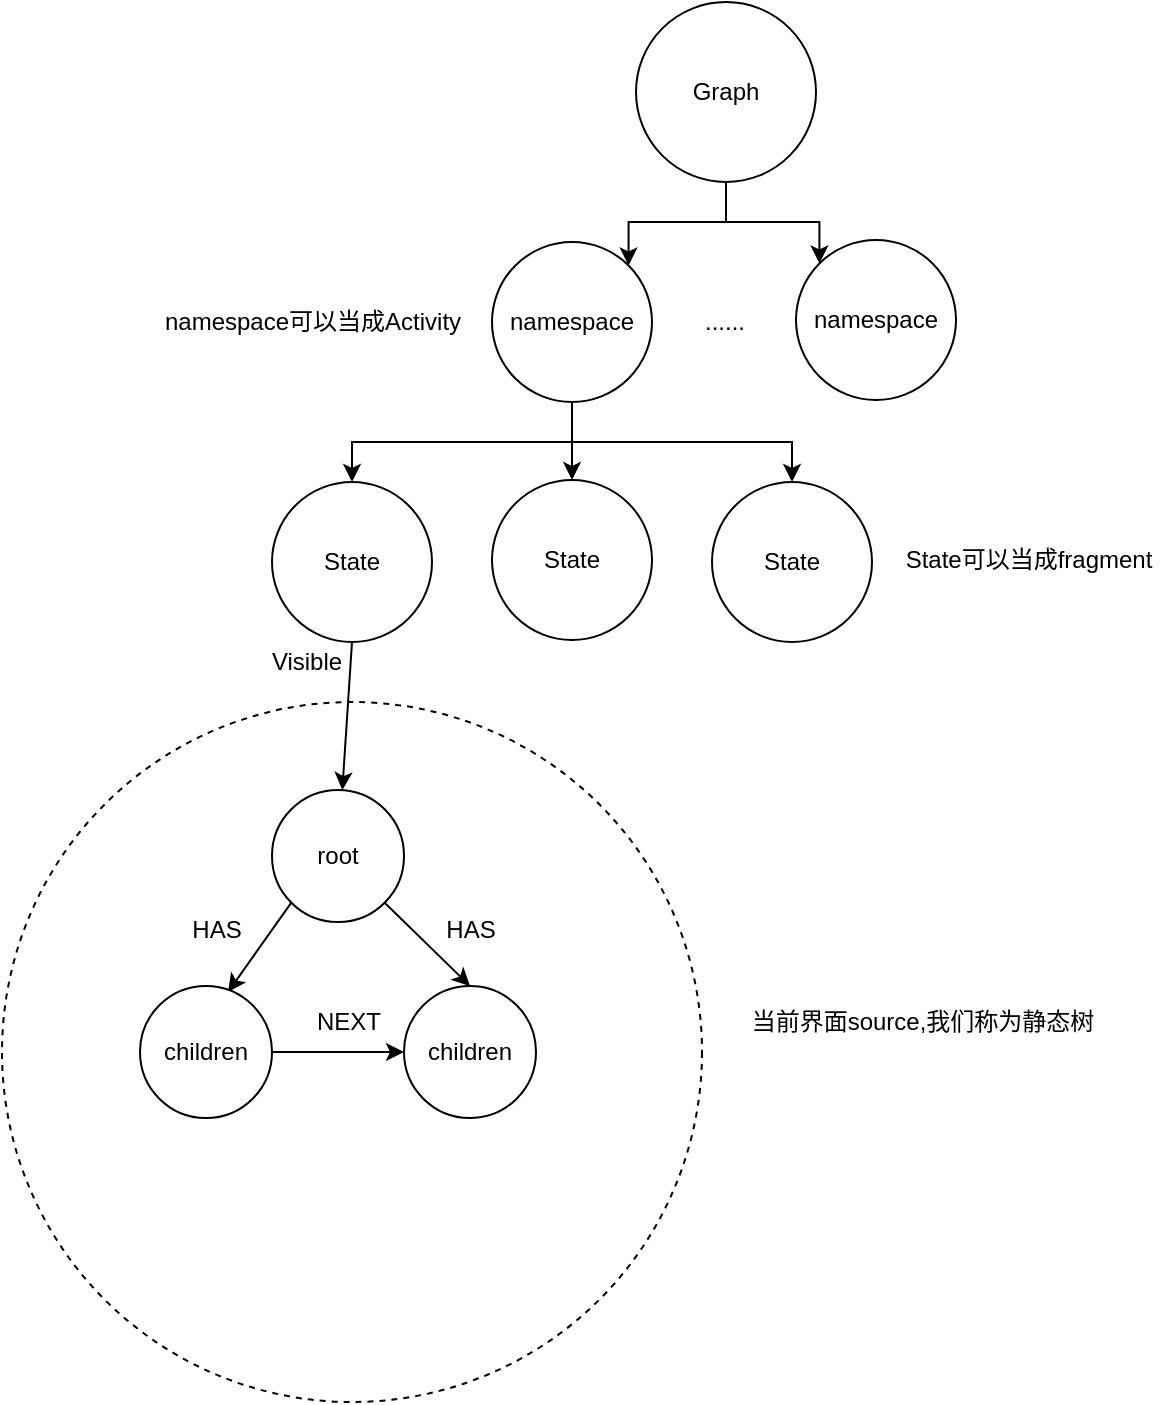 <mxfile version="10.5.5" type="device"><diagram id="zjif5JUi7l1LuQWTALFq" name="第 1 页"><mxGraphModel dx="1074" dy="590" grid="1" gridSize="10" guides="1" tooltips="1" connect="1" arrows="1" fold="1" page="1" pageScale="1" pageWidth="827" pageHeight="1169" math="0" shadow="0"><root><mxCell id="0"/><mxCell id="1" parent="0"/><mxCell id="4K-KgGevBFLiUmNonCN2-6" style="edgeStyle=orthogonalEdgeStyle;rounded=0;orthogonalLoop=1;jettySize=auto;html=1;entryX=1;entryY=0;entryDx=0;entryDy=0;" edge="1" parent="1" source="4K-KgGevBFLiUmNonCN2-1" target="4K-KgGevBFLiUmNonCN2-2"><mxGeometry relative="1" as="geometry"/></mxCell><mxCell id="4K-KgGevBFLiUmNonCN2-7" style="edgeStyle=orthogonalEdgeStyle;rounded=0;orthogonalLoop=1;jettySize=auto;html=1;exitX=0.5;exitY=1;exitDx=0;exitDy=0;entryX=0;entryY=0;entryDx=0;entryDy=0;" edge="1" parent="1" source="4K-KgGevBFLiUmNonCN2-1" target="4K-KgGevBFLiUmNonCN2-3"><mxGeometry relative="1" as="geometry"/></mxCell><mxCell id="4K-KgGevBFLiUmNonCN2-1" value="Graph" style="ellipse;whiteSpace=wrap;html=1;aspect=fixed;" vertex="1" parent="1"><mxGeometry x="332" y="110" width="90" height="90" as="geometry"/></mxCell><mxCell id="4K-KgGevBFLiUmNonCN2-11" style="edgeStyle=orthogonalEdgeStyle;rounded=0;orthogonalLoop=1;jettySize=auto;html=1;exitX=0.5;exitY=1;exitDx=0;exitDy=0;" edge="1" parent="1" source="4K-KgGevBFLiUmNonCN2-2" target="4K-KgGevBFLiUmNonCN2-8"><mxGeometry relative="1" as="geometry"/></mxCell><mxCell id="4K-KgGevBFLiUmNonCN2-12" style="edgeStyle=orthogonalEdgeStyle;rounded=0;orthogonalLoop=1;jettySize=auto;html=1;exitX=0.5;exitY=1;exitDx=0;exitDy=0;entryX=0.5;entryY=0;entryDx=0;entryDy=0;" edge="1" parent="1" source="4K-KgGevBFLiUmNonCN2-2" target="4K-KgGevBFLiUmNonCN2-10"><mxGeometry relative="1" as="geometry"/></mxCell><mxCell id="4K-KgGevBFLiUmNonCN2-13" style="edgeStyle=orthogonalEdgeStyle;rounded=0;orthogonalLoop=1;jettySize=auto;html=1;exitX=0.5;exitY=1;exitDx=0;exitDy=0;entryX=0.5;entryY=0;entryDx=0;entryDy=0;" edge="1" parent="1" source="4K-KgGevBFLiUmNonCN2-2" target="4K-KgGevBFLiUmNonCN2-9"><mxGeometry relative="1" as="geometry"/></mxCell><mxCell id="4K-KgGevBFLiUmNonCN2-2" value="namespace" style="ellipse;whiteSpace=wrap;html=1;aspect=fixed;" vertex="1" parent="1"><mxGeometry x="260" y="230" width="80" height="80" as="geometry"/></mxCell><mxCell id="4K-KgGevBFLiUmNonCN2-3" value="namespace" style="ellipse;whiteSpace=wrap;html=1;aspect=fixed;" vertex="1" parent="1"><mxGeometry x="412" y="229" width="80" height="80" as="geometry"/></mxCell><mxCell id="4K-KgGevBFLiUmNonCN2-4" value="namespace可以当成Activity" style="text;html=1;resizable=0;autosize=1;align=center;verticalAlign=middle;points=[];fillColor=none;strokeColor=none;rounded=0;" vertex="1" parent="1"><mxGeometry x="90" y="260" width="160" height="20" as="geometry"/></mxCell><mxCell id="4K-KgGevBFLiUmNonCN2-5" value="......" style="text;html=1;resizable=0;autosize=1;align=center;verticalAlign=middle;points=[];fillColor=none;strokeColor=none;rounded=0;" vertex="1" parent="1"><mxGeometry x="356" y="260" width="40" height="20" as="geometry"/></mxCell><mxCell id="4K-KgGevBFLiUmNonCN2-8" value="State" style="ellipse;whiteSpace=wrap;html=1;aspect=fixed;" vertex="1" parent="1"><mxGeometry x="150" y="350" width="80" height="80" as="geometry"/></mxCell><mxCell id="4K-KgGevBFLiUmNonCN2-9" value="State" style="ellipse;whiteSpace=wrap;html=1;aspect=fixed;" vertex="1" parent="1"><mxGeometry x="260" y="349" width="80" height="80" as="geometry"/></mxCell><mxCell id="4K-KgGevBFLiUmNonCN2-10" value="State" style="ellipse;whiteSpace=wrap;html=1;aspect=fixed;" vertex="1" parent="1"><mxGeometry x="370" y="350" width="80" height="80" as="geometry"/></mxCell><mxCell id="4K-KgGevBFLiUmNonCN2-14" value="State可以当成fragment" style="text;html=1;resizable=0;autosize=1;align=center;verticalAlign=middle;points=[];fillColor=none;strokeColor=none;rounded=0;" vertex="1" parent="1"><mxGeometry x="458" y="379" width="140" height="20" as="geometry"/></mxCell><mxCell id="4K-KgGevBFLiUmNonCN2-15" value="" style="ellipse;whiteSpace=wrap;html=1;aspect=fixed;dashed=1;" vertex="1" parent="1"><mxGeometry x="15" y="460" width="350" height="350" as="geometry"/></mxCell><mxCell id="4K-KgGevBFLiUmNonCN2-24" style="rounded=0;orthogonalLoop=1;jettySize=auto;html=1;exitX=0;exitY=1;exitDx=0;exitDy=0;entryX=0.667;entryY=0.045;entryDx=0;entryDy=0;entryPerimeter=0;" edge="1" parent="1" source="4K-KgGevBFLiUmNonCN2-16" target="4K-KgGevBFLiUmNonCN2-17"><mxGeometry relative="1" as="geometry"/></mxCell><mxCell id="4K-KgGevBFLiUmNonCN2-25" style="rounded=0;orthogonalLoop=1;jettySize=auto;html=1;exitX=1;exitY=1;exitDx=0;exitDy=0;entryX=0.5;entryY=0;entryDx=0;entryDy=0;" edge="1" parent="1" source="4K-KgGevBFLiUmNonCN2-16" target="4K-KgGevBFLiUmNonCN2-18"><mxGeometry relative="1" as="geometry"/></mxCell><mxCell id="4K-KgGevBFLiUmNonCN2-16" value="root" style="ellipse;whiteSpace=wrap;html=1;aspect=fixed;" vertex="1" parent="1"><mxGeometry x="150" y="504" width="66" height="66" as="geometry"/></mxCell><mxCell id="4K-KgGevBFLiUmNonCN2-26" style="edgeStyle=none;rounded=0;orthogonalLoop=1;jettySize=auto;html=1;exitX=1;exitY=0.5;exitDx=0;exitDy=0;" edge="1" parent="1" source="4K-KgGevBFLiUmNonCN2-17" target="4K-KgGevBFLiUmNonCN2-18"><mxGeometry relative="1" as="geometry"/></mxCell><mxCell id="4K-KgGevBFLiUmNonCN2-17" value="children" style="ellipse;whiteSpace=wrap;html=1;aspect=fixed;" vertex="1" parent="1"><mxGeometry x="84" y="602" width="66" height="66" as="geometry"/></mxCell><mxCell id="4K-KgGevBFLiUmNonCN2-18" value="children" style="ellipse;whiteSpace=wrap;html=1;aspect=fixed;" vertex="1" parent="1"><mxGeometry x="216" y="602" width="66" height="66" as="geometry"/></mxCell><mxCell id="4K-KgGevBFLiUmNonCN2-23" value="当前界面source,我们称为静态树" style="text;html=1;resizable=0;autosize=1;align=center;verticalAlign=middle;points=[];fillColor=none;strokeColor=none;rounded=0;" vertex="1" parent="1"><mxGeometry x="380" y="610" width="190" height="20" as="geometry"/></mxCell><mxCell id="4K-KgGevBFLiUmNonCN2-27" value="HAS" style="text;html=1;resizable=0;autosize=1;align=center;verticalAlign=middle;points=[];fillColor=none;strokeColor=none;rounded=0;" vertex="1" parent="1"><mxGeometry x="229" y="564" width="40" height="20" as="geometry"/></mxCell><mxCell id="4K-KgGevBFLiUmNonCN2-28" value="HAS" style="text;html=1;resizable=0;autosize=1;align=center;verticalAlign=middle;points=[];fillColor=none;strokeColor=none;rounded=0;" vertex="1" parent="1"><mxGeometry x="102" y="564" width="40" height="20" as="geometry"/></mxCell><mxCell id="4K-KgGevBFLiUmNonCN2-29" value="NEXT" style="text;html=1;resizable=0;autosize=1;align=center;verticalAlign=middle;points=[];fillColor=none;strokeColor=none;rounded=0;" vertex="1" parent="1"><mxGeometry x="163" y="610" width="50" height="20" as="geometry"/></mxCell><mxCell id="4K-KgGevBFLiUmNonCN2-30" style="edgeStyle=none;rounded=0;orthogonalLoop=1;jettySize=auto;html=1;exitX=0.5;exitY=1;exitDx=0;exitDy=0;" edge="1" parent="1" source="4K-KgGevBFLiUmNonCN2-8" target="4K-KgGevBFLiUmNonCN2-16"><mxGeometry relative="1" as="geometry"/></mxCell><mxCell id="4K-KgGevBFLiUmNonCN2-31" value="Visible" style="text;html=1;resizable=0;autosize=1;align=center;verticalAlign=middle;points=[];fillColor=none;strokeColor=none;rounded=0;" vertex="1" parent="1"><mxGeometry x="142" y="430" width="50" height="20" as="geometry"/></mxCell></root></mxGraphModel></diagram></mxfile>